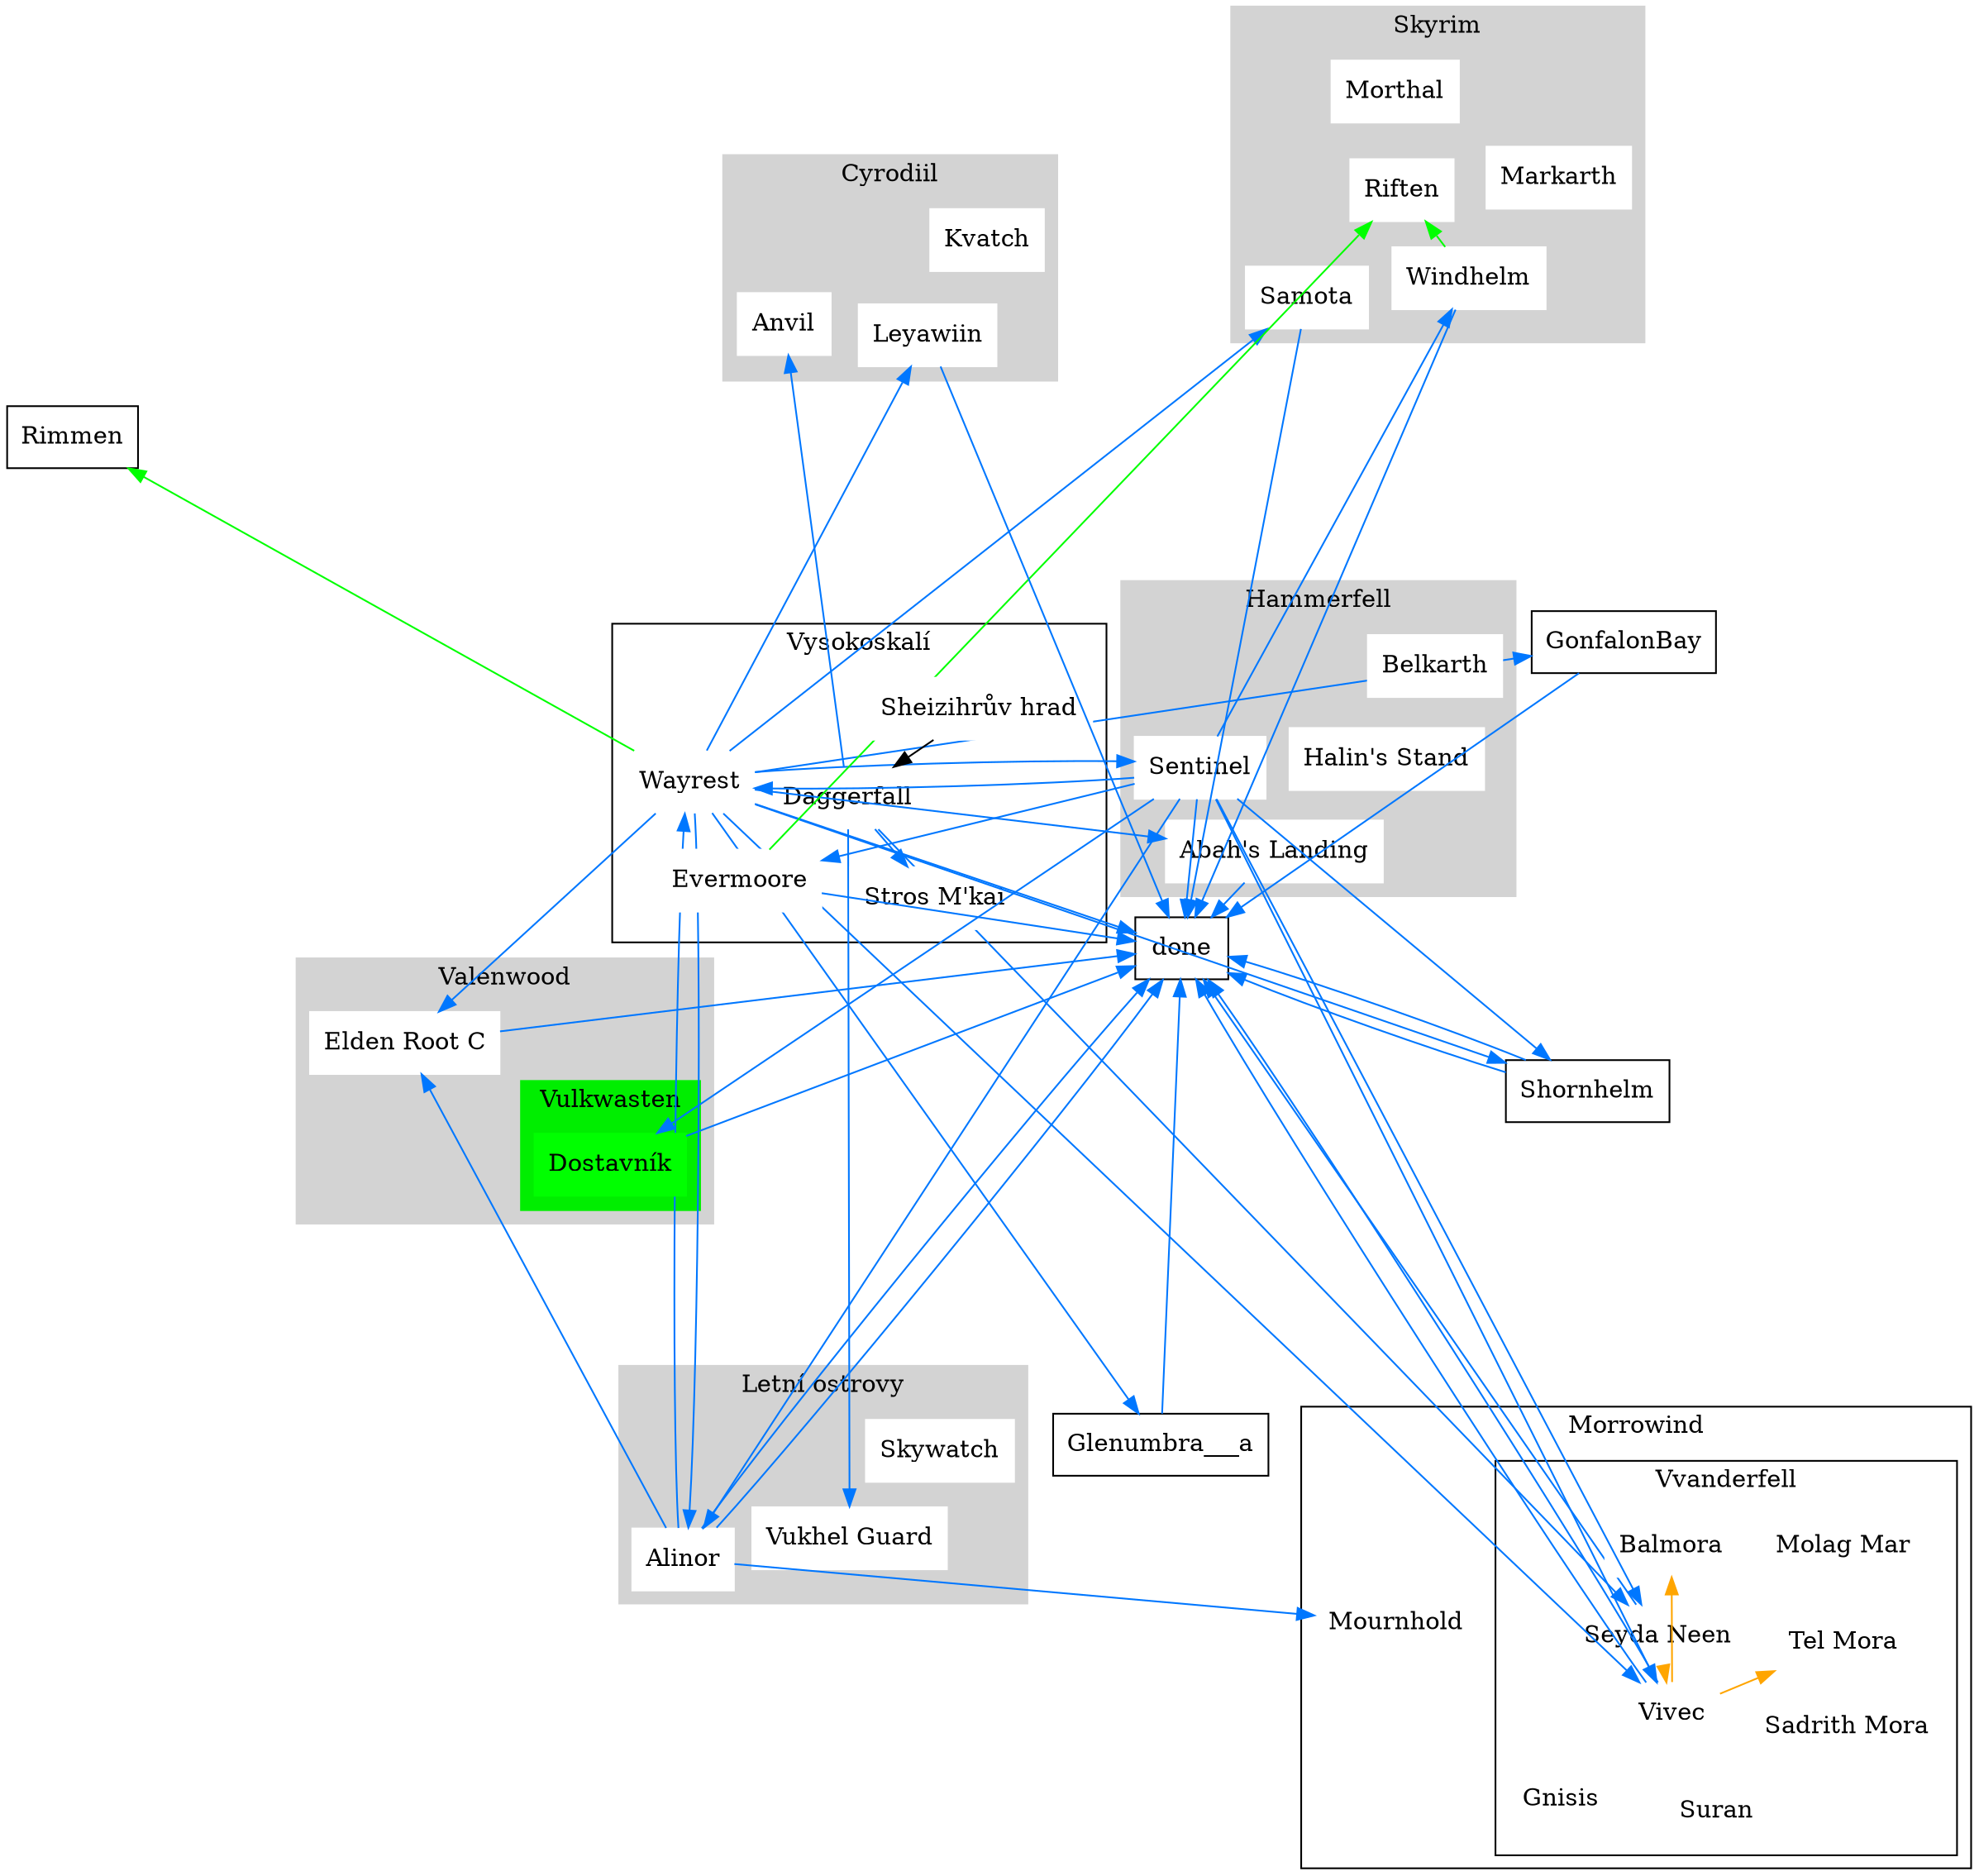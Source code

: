 digraph TamrielTransportService
{
	//J [label="Jo'akh"]
	node [shape="round"]
	//subgraph [style="filled", color="#000000cc"]
	layout="fdp"
	edge [splines=splines]	
	node [shape=box]
	subgraph cluster_Summerset {
		style=filled;
		color=lightgrey;
		
		node [style=filled,color=white];
		label = "Letní ostrovy";
		VukhelGuard [label="Vukhel Guard"]
		Skyvatch [label="Skywatch"]
		Alinor [label="Alinor"]
	}
	subgraph cluster_Morrowind {
		node [style=filled,color=white];
		label = "Morrowind";

		subgraph cluster_Vvanderfell {
			node [style=filled,color=white];
			label = "Vvanderfell";
			SeydaNeen [label="Seyda Neen"]
			Vivec [label="Vivec"]
			Balmora [label="Balmora"]
			Gnisis [label="Gnisis"]
			TelMora [label="Tel Mora"]
			SadrithMora [label="Sadrith Mora"]
			MolagMar [label="Molag Mar"]
			Suran [label="Suran"]
		}
		
		Mournhold [label="Mournhold"]
	}
	subgraph cluster_HighRock {
		node [style=filled,color=white];
		label = "Vysokoskalí";
		Daggerfall [label="Daggerfall"]
		Wayrest [label="Wayrest"]
		StrosMkai [label="Stros M'kai"]
		Evermoore [label="Evermoore"]
		SheiHrad [label="Sheizihrův hrad"]
	}
	subgraph cluster_GoldCoast {
		shape="circle"
		style=filled;
		color=lightgrey;
		node [style=filled,color=white];
		label = "Cyrodiil";
		Anvil [label="Anvil"]
		Kvatch [label="Kvatch"]
		Leyawiin [label="Leyawiin"]
	}
	subgraph cluster_Skyrim {
		style=filled;
		color=lightgrey;
		node [style=filled,color=white];
		label = "Skyrim";
		Windhelm [label="Windhelm"]
		Riften [label="Riften"]
		Samota [label="Samota"]
		Markarth [label="Markarth"]
		Morthal [label="Morthal"]
	}
	subgraph cluster_Hammerfell {
		style=filled;
		color=lightgrey;
		node [style=filled,color=white];
		label = "Hammerfell";
		Belkarth [label="Belkarth"]
		Sentinel [label="Sentinel"]
		HalinsStand [label="Halin's Stand"]
		AbahsLanding [label="Abah's Landing"]
	}

	subgraph cluster_Valenwood	{
		style="filled"
		color=lightgrey
		node [style=filled, color=white]
		label="Valenwood"
		EldenRoot [label="Elden Root C"]
		subgraph cluster_Vulkwasten {
			style=filled;color="#00ee00"
			node [style=filled, color=green, shape=round]
			label="Vulkwasten"
			Vulkwasten_dostav [label="Dostavník"]
		}
	}

	edge [color="#0077ff"] // Lode
	Alinor -> EldenRoot
	Alinor -> Wayrest
	Alinor -> Mournhold
	
	Daggerfall -> SeydaNeen
	Daggerfall -> StrosMkai
	Daggerfall -> VukhelGuard
	Daggerfall -> Anvil

	Wayrest -> AbahsLanding -> done
	Wayrest -> Sentinel -> done
	Wayrest -> Vivec -> done
	Wayrest -> Alinor -> done
	Wayrest -> EldenRoot -> done
	Wayrest -> Shornhelm -> done
	Wayrest -> Glenumbra___a -> done
	Wayrest -> Leyawiin -> done
	Wayrest -> GonfalonBay -> done
	Wayrest -> Samota -> done

	Sentinel -> Wayrest -> done
	Sentinel -> Shornhelm -> done
	Sentinel -> Evermoore -> done
	Sentinel -> Windhelm -> done
	Sentinel -> Vulkwasten_dostav  -> done
	
	Sentinel -> Alinor -> done
	Sentinel -> Vivec -> done
	Sentinel -> SeydaNeen -> done
	
	

	edge [color="green"] // Carts
	Evermoore -> Riften
	Windhelm -> Riften
	Wayrest -> Rimmen
	edge [color="black"] // Pěškobus
	SheiHrad -> Daggerfall

	edge [color="orange"] // Blátošlapka
	SeydaNeen -> Vivec
	Vivec -> Balmora
	Vivec -> TelMora

}